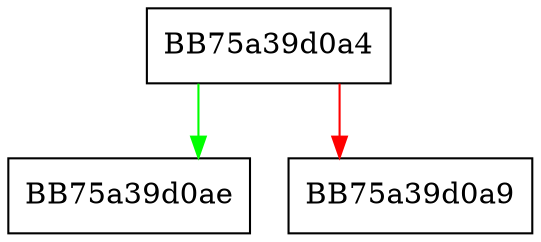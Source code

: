 digraph GetConfigFromUfsClientRequest {
  node [shape="box"];
  graph [splines=ortho];
  BB75a39d0a4 -> BB75a39d0ae [color="green"];
  BB75a39d0a4 -> BB75a39d0a9 [color="red"];
}